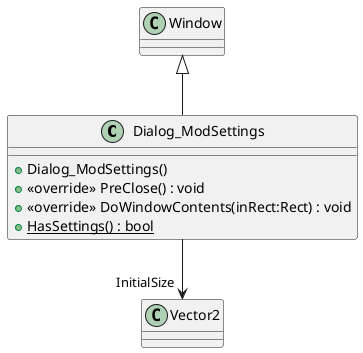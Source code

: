 @startuml
class Dialog_ModSettings {
    + Dialog_ModSettings()
    + <<override>> PreClose() : void
    + <<override>> DoWindowContents(inRect:Rect) : void
    + {static} HasSettings() : bool
}
Window <|-- Dialog_ModSettings
Dialog_ModSettings --> "InitialSize" Vector2
@enduml
